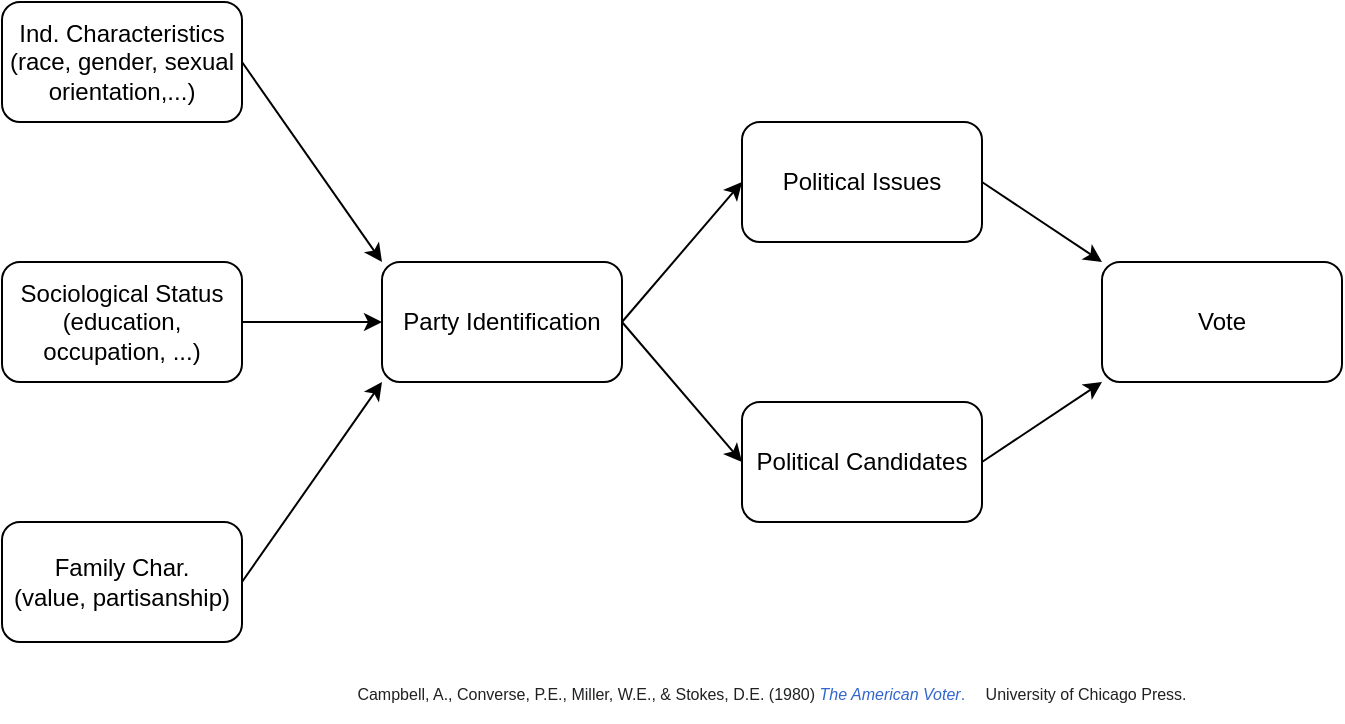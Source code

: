 <mxfile version="24.7.17">
  <diagram name="Page-1" id="DFd8J0IAGyxxlXA4PeUh">
    <mxGraphModel dx="1217" dy="708" grid="1" gridSize="10" guides="1" tooltips="1" connect="1" arrows="1" fold="1" page="1" pageScale="1" pageWidth="850" pageHeight="1100" math="0" shadow="0">
      <root>
        <mxCell id="0" />
        <mxCell id="1" parent="0" />
        <mxCell id="Odh0C454Rl1ArQ2z5P-K-19" style="rounded=0;orthogonalLoop=1;jettySize=auto;html=1;exitX=1;exitY=0.5;exitDx=0;exitDy=0;entryX=0;entryY=0;entryDx=0;entryDy=0;" edge="1" parent="1" source="Odh0C454Rl1ArQ2z5P-K-1" target="Odh0C454Rl1ArQ2z5P-K-2">
          <mxGeometry relative="1" as="geometry" />
        </mxCell>
        <mxCell id="Odh0C454Rl1ArQ2z5P-K-1" value="&lt;div&gt;Ind. Characteristics&lt;/div&gt;&lt;div&gt;(race, gender, sexual orientation,...)&lt;br&gt;&lt;/div&gt;" style="rounded=1;whiteSpace=wrap;html=1;" vertex="1" parent="1">
          <mxGeometry x="120" y="100" width="120" height="60" as="geometry" />
        </mxCell>
        <mxCell id="Odh0C454Rl1ArQ2z5P-K-7" value="" style="rounded=0;orthogonalLoop=1;jettySize=auto;html=1;exitX=1;exitY=0.5;exitDx=0;exitDy=0;entryX=0;entryY=0.5;entryDx=0;entryDy=0;" edge="1" parent="1" source="Odh0C454Rl1ArQ2z5P-K-2" target="Odh0C454Rl1ArQ2z5P-K-4">
          <mxGeometry relative="1" as="geometry" />
        </mxCell>
        <mxCell id="Odh0C454Rl1ArQ2z5P-K-9" style="rounded=0;orthogonalLoop=1;jettySize=auto;html=1;exitX=1;exitY=0.5;exitDx=0;exitDy=0;entryX=0;entryY=0.5;entryDx=0;entryDy=0;" edge="1" parent="1" source="Odh0C454Rl1ArQ2z5P-K-2" target="Odh0C454Rl1ArQ2z5P-K-8">
          <mxGeometry relative="1" as="geometry" />
        </mxCell>
        <mxCell id="Odh0C454Rl1ArQ2z5P-K-2" value="Party Identification" style="whiteSpace=wrap;html=1;rounded=1;" vertex="1" parent="1">
          <mxGeometry x="310" y="230" width="120" height="60" as="geometry" />
        </mxCell>
        <mxCell id="Odh0C454Rl1ArQ2z5P-K-11" value="" style="rounded=0;orthogonalLoop=1;jettySize=auto;html=1;entryX=0;entryY=0;entryDx=0;entryDy=0;exitX=1;exitY=0.5;exitDx=0;exitDy=0;" edge="1" parent="1" source="Odh0C454Rl1ArQ2z5P-K-4" target="Odh0C454Rl1ArQ2z5P-K-10">
          <mxGeometry relative="1" as="geometry" />
        </mxCell>
        <mxCell id="Odh0C454Rl1ArQ2z5P-K-4" value="Political Issues" style="whiteSpace=wrap;html=1;rounded=1;" vertex="1" parent="1">
          <mxGeometry x="490" y="160" width="120" height="60" as="geometry" />
        </mxCell>
        <mxCell id="Odh0C454Rl1ArQ2z5P-K-12" style="rounded=0;orthogonalLoop=1;jettySize=auto;html=1;exitX=1;exitY=0.5;exitDx=0;exitDy=0;entryX=0;entryY=1;entryDx=0;entryDy=0;" edge="1" parent="1" source="Odh0C454Rl1ArQ2z5P-K-8" target="Odh0C454Rl1ArQ2z5P-K-10">
          <mxGeometry relative="1" as="geometry" />
        </mxCell>
        <mxCell id="Odh0C454Rl1ArQ2z5P-K-8" value="Political Candidates" style="whiteSpace=wrap;html=1;rounded=1;" vertex="1" parent="1">
          <mxGeometry x="490" y="300" width="120" height="60" as="geometry" />
        </mxCell>
        <mxCell id="Odh0C454Rl1ArQ2z5P-K-10" value="Vote" style="whiteSpace=wrap;html=1;rounded=1;" vertex="1" parent="1">
          <mxGeometry x="670" y="230" width="120" height="60" as="geometry" />
        </mxCell>
        <mxCell id="Odh0C454Rl1ArQ2z5P-K-18" style="rounded=0;orthogonalLoop=1;jettySize=auto;html=1;exitX=1;exitY=0.5;exitDx=0;exitDy=0;entryX=0;entryY=0.5;entryDx=0;entryDy=0;" edge="1" parent="1" source="Odh0C454Rl1ArQ2z5P-K-13" target="Odh0C454Rl1ArQ2z5P-K-2">
          <mxGeometry relative="1" as="geometry" />
        </mxCell>
        <mxCell id="Odh0C454Rl1ArQ2z5P-K-13" value="&lt;div&gt;Sociological Status&lt;/div&gt;&lt;div&gt;(education, occupation, ...)&lt;br&gt;&lt;/div&gt;" style="rounded=1;whiteSpace=wrap;html=1;" vertex="1" parent="1">
          <mxGeometry x="120" y="230" width="120" height="60" as="geometry" />
        </mxCell>
        <mxCell id="Odh0C454Rl1ArQ2z5P-K-17" style="rounded=0;orthogonalLoop=1;jettySize=auto;html=1;exitX=1;exitY=0.5;exitDx=0;exitDy=0;entryX=0;entryY=1;entryDx=0;entryDy=0;" edge="1" parent="1" source="Odh0C454Rl1ArQ2z5P-K-14" target="Odh0C454Rl1ArQ2z5P-K-2">
          <mxGeometry relative="1" as="geometry" />
        </mxCell>
        <mxCell id="Odh0C454Rl1ArQ2z5P-K-14" value="&lt;div&gt;Family Char.&lt;/div&gt;&lt;div&gt;(value, partisanship)&lt;br&gt;&lt;/div&gt;" style="rounded=1;whiteSpace=wrap;html=1;" vertex="1" parent="1">
          <mxGeometry x="120" y="360" width="120" height="60" as="geometry" />
        </mxCell>
        <mxCell id="Odh0C454Rl1ArQ2z5P-K-22" value="&lt;font style=&quot;font-size: 8px;&quot;&gt;&lt;span style=&quot;color: rgb(32, 33, 34); font-family: sans-serif; font-style: normal; font-variant-ligatures: normal; font-variant-caps: normal; font-weight: 400; letter-spacing: normal; text-align: left; text-indent: 0px; text-transform: none; word-spacing: 0px; -webkit-text-stroke-width: 0px; white-space: normal; text-decoration-thickness: initial; text-decoration-style: initial; text-decoration-color: initial; display: inline !important; float: none;&quot;&gt;Campbell, A., Converse, P.E., Miller, W.E., &amp;amp; Stokes, D.E. (1980)&lt;span&gt;&amp;nbsp;&lt;/span&gt;&lt;/span&gt;&lt;a style=&quot;text-decoration: none; color: var(--color-progressive,#36c); background-position: right center; background-repeat: no-repeat; background-attachment: scroll; background-image: url(&amp;quot;/w/skins/Vector/resources/skins.vector.styles/images/link-external-small-ltr-progressive.svg?fb64d&amp;quot;); background-size: 0.857em; background-origin: padding-box; background-clip: border-box; border-radius: 0px; overflow-wrap: break-word; padding-right: 1em; font-family: sans-serif; font-style: normal; font-variant-ligatures: normal; font-variant-caps: normal; font-weight: 400; letter-spacing: normal; text-align: left; text-indent: 0px; text-transform: none; word-spacing: 0px; -webkit-text-stroke-width: 0px; white-space: normal;&quot; href=&quot;https://books.google.com/books?id=JeYUrs_GOcMC&amp;amp;dq=the+american+voter+campbell&amp;amp;pg=PA18&quot; class=&quot;external text&quot; rel=&quot;nofollow&quot;&gt;&lt;i&gt;The American Voter&lt;/i&gt;.&lt;/a&gt;&lt;span style=&quot;color: rgb(32, 33, 34); font-family: sans-serif; font-style: normal; font-variant-ligatures: normal; font-variant-caps: normal; font-weight: 400; letter-spacing: normal; text-align: left; text-indent: 0px; text-transform: none; word-spacing: 0px; -webkit-text-stroke-width: 0px; white-space: normal; text-decoration-thickness: initial; text-decoration-style: initial; text-decoration-color: initial; display: inline !important; float: none;&quot;&gt;&lt;span&gt;&amp;nbsp;&lt;/span&gt;University of Chicago Press.&lt;/span&gt;&lt;/font&gt;" style="rounded=0;whiteSpace=wrap;html=1;fillColor=none;strokeColor=none;" vertex="1" parent="1">
          <mxGeometry x="220" y="430" width="570" height="30" as="geometry" />
        </mxCell>
      </root>
    </mxGraphModel>
  </diagram>
</mxfile>

